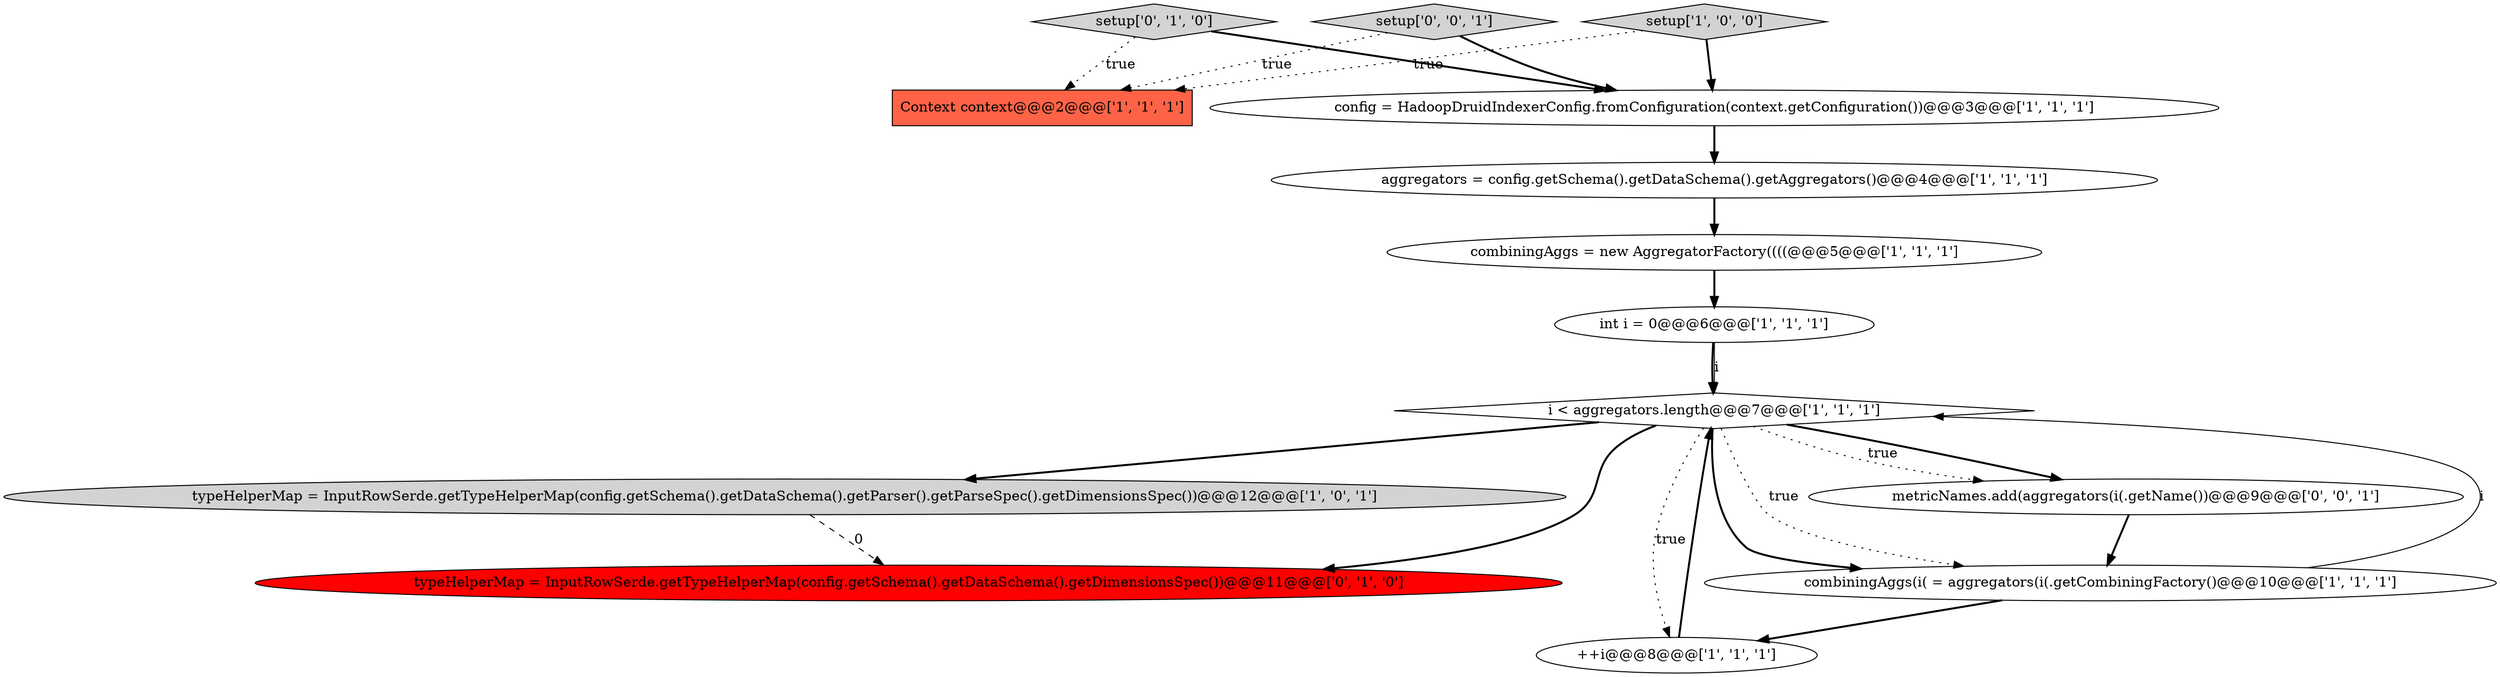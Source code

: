 digraph {
10 [style = filled, label = "typeHelperMap = InputRowSerde.getTypeHelperMap(config.getSchema().getDataSchema().getDimensionsSpec())@@@11@@@['0', '1', '0']", fillcolor = red, shape = ellipse image = "AAA1AAABBB2BBB"];
11 [style = filled, label = "setup['0', '1', '0']", fillcolor = lightgray, shape = diamond image = "AAA0AAABBB2BBB"];
5 [style = filled, label = "aggregators = config.getSchema().getDataSchema().getAggregators()@@@4@@@['1', '1', '1']", fillcolor = white, shape = ellipse image = "AAA0AAABBB1BBB"];
6 [style = filled, label = "typeHelperMap = InputRowSerde.getTypeHelperMap(config.getSchema().getDataSchema().getParser().getParseSpec().getDimensionsSpec())@@@12@@@['1', '0', '1']", fillcolor = lightgray, shape = ellipse image = "AAA0AAABBB1BBB"];
2 [style = filled, label = "setup['1', '0', '0']", fillcolor = lightgray, shape = diamond image = "AAA0AAABBB1BBB"];
7 [style = filled, label = "i < aggregators.length@@@7@@@['1', '1', '1']", fillcolor = white, shape = diamond image = "AAA0AAABBB1BBB"];
4 [style = filled, label = "config = HadoopDruidIndexerConfig.fromConfiguration(context.getConfiguration())@@@3@@@['1', '1', '1']", fillcolor = white, shape = ellipse image = "AAA0AAABBB1BBB"];
13 [style = filled, label = "metricNames.add(aggregators(i(.getName())@@@9@@@['0', '0', '1']", fillcolor = white, shape = ellipse image = "AAA0AAABBB3BBB"];
12 [style = filled, label = "setup['0', '0', '1']", fillcolor = lightgray, shape = diamond image = "AAA0AAABBB3BBB"];
3 [style = filled, label = "++i@@@8@@@['1', '1', '1']", fillcolor = white, shape = ellipse image = "AAA0AAABBB1BBB"];
0 [style = filled, label = "combiningAggs(i( = aggregators(i(.getCombiningFactory()@@@10@@@['1', '1', '1']", fillcolor = white, shape = ellipse image = "AAA0AAABBB1BBB"];
9 [style = filled, label = "Context context@@@2@@@['1', '1', '1']", fillcolor = tomato, shape = box image = "AAA0AAABBB1BBB"];
1 [style = filled, label = "int i = 0@@@6@@@['1', '1', '1']", fillcolor = white, shape = ellipse image = "AAA0AAABBB1BBB"];
8 [style = filled, label = "combiningAggs = new AggregatorFactory((((@@@5@@@['1', '1', '1']", fillcolor = white, shape = ellipse image = "AAA0AAABBB1BBB"];
7->13 [style = bold, label=""];
0->3 [style = bold, label=""];
5->8 [style = bold, label=""];
7->10 [style = bold, label=""];
7->13 [style = dotted, label="true"];
11->4 [style = bold, label=""];
11->9 [style = dotted, label="true"];
7->0 [style = bold, label=""];
7->0 [style = dotted, label="true"];
2->4 [style = bold, label=""];
1->7 [style = bold, label=""];
6->10 [style = dashed, label="0"];
8->1 [style = bold, label=""];
2->9 [style = dotted, label="true"];
12->4 [style = bold, label=""];
3->7 [style = bold, label=""];
7->3 [style = dotted, label="true"];
7->6 [style = bold, label=""];
4->5 [style = bold, label=""];
1->7 [style = solid, label="i"];
0->7 [style = solid, label="i"];
13->0 [style = bold, label=""];
12->9 [style = dotted, label="true"];
}
